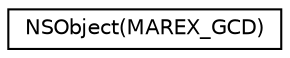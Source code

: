 digraph "类继承关系图"
{
  edge [fontname="Helvetica",fontsize="10",labelfontname="Helvetica",labelfontsize="10"];
  node [fontname="Helvetica",fontsize="10",shape=record];
  rankdir="LR";
  Node0 [label="NSObject(MAREX_GCD)",height=0.2,width=0.4,color="black", fillcolor="white", style="filled",URL="$category_n_s_object_07_m_a_r_e_x___g_c_d_08.html"];
}
